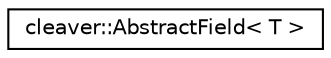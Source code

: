 digraph "Graphical Class Hierarchy"
{
  edge [fontname="Helvetica",fontsize="10",labelfontname="Helvetica",labelfontsize="10"];
  node [fontname="Helvetica",fontsize="10",shape=record];
  rankdir="LR";
  Node1 [label="cleaver::AbstractField\< T \>",height=0.2,width=0.4,color="black", fillcolor="white", style="filled",URL="$classcleaver_1_1_abstract_field.html"];
}
